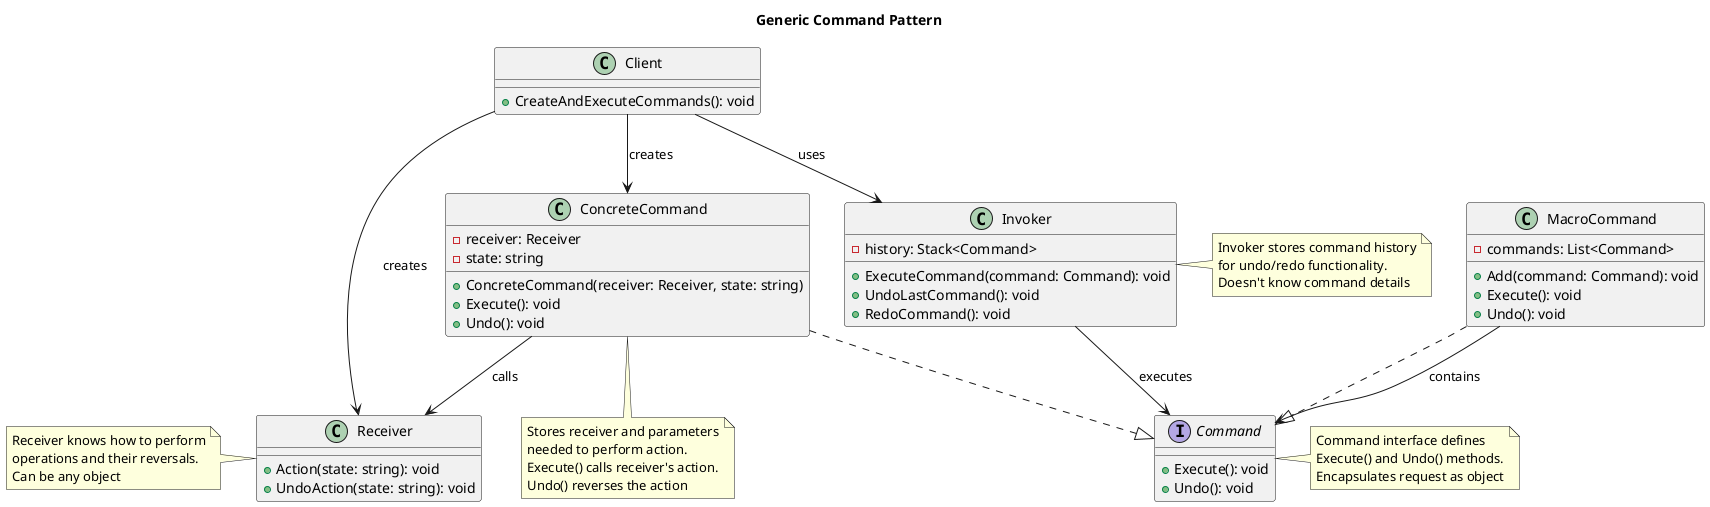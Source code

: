 @startuml Generic_Command_Pattern

title Generic Command Pattern

interface Command {
    +Execute(): void
    +Undo(): void
}

class ConcreteCommand {
    -receiver: Receiver
    -state: string
    +ConcreteCommand(receiver: Receiver, state: string)
    +Execute(): void
    +Undo(): void
}

class MacroCommand {
    -commands: List<Command>
    +Add(command: Command): void
    +Execute(): void
    +Undo(): void
}

class Invoker {
    -history: Stack<Command>
    +ExecuteCommand(command: Command): void
    +UndoLastCommand(): void
    +RedoCommand(): void
}

class Receiver {
    +Action(state: string): void
    +UndoAction(state: string): void
}

class Client {
    +CreateAndExecuteCommands(): void
}

ConcreteCommand ..|> Command
MacroCommand ..|> Command
Invoker --> Command : executes
ConcreteCommand --> Receiver : calls
MacroCommand --> Command : contains
Client --> Invoker : uses
Client --> ConcreteCommand : creates
Client --> Receiver : creates

note right of Command
  Command interface defines
  Execute() and Undo() methods.
  Encapsulates request as object
end note

note bottom of ConcreteCommand
  Stores receiver and parameters
  needed to perform action.
  Execute() calls receiver's action.
  Undo() reverses the action
end note

note right of Invoker
  Invoker stores command history
  for undo/redo functionality.
  Doesn't know command details
end note

note left of Receiver
  Receiver knows how to perform
  operations and their reversals.
  Can be any object
end note

@enduml
